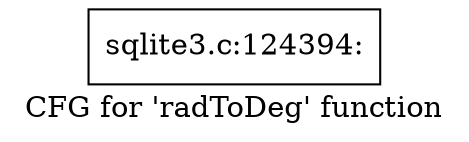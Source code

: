 digraph "CFG for 'radToDeg' function" {
	label="CFG for 'radToDeg' function";

	Node0x55c0fa60fc20 [shape=record,label="{sqlite3.c:124394:}"];
}
